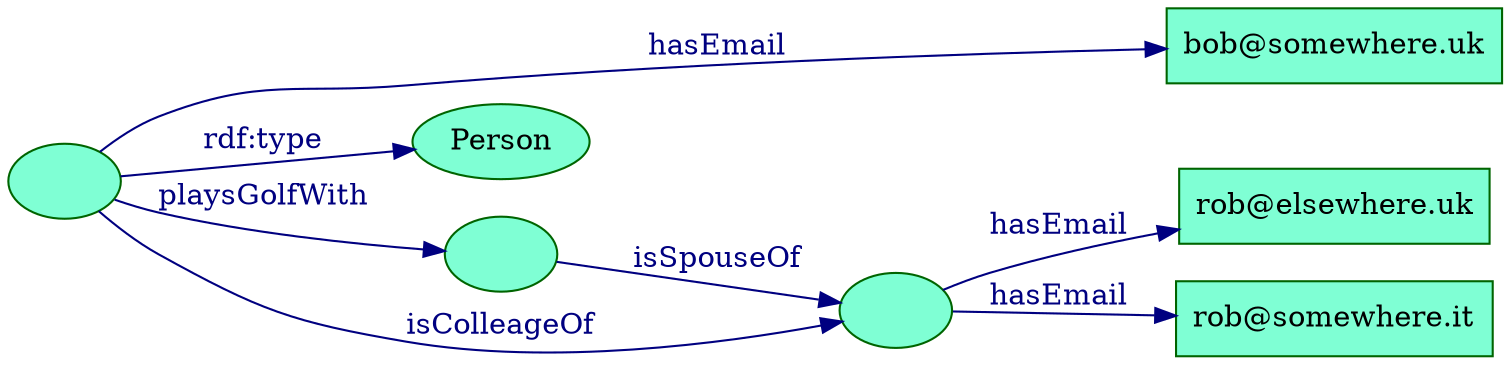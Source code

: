 digraph {
    rankdir=LR;
    {rank=same; BobsEmail RobsEmailUK RobsEmailIT}
    Bob [style="filled",color="darkgreen",fillcolor="aquamarine",label=""];
    Person [style="filled",color="darkgreen",fillcolor="aquamarine"];
    BobsEmail [style="filled",color="darkgreen"
              ,fillcolor="aquamarine",shape="box",label="bob@somewhere.uk"];
    RobsSpouse [style="filled",color="darkgreen"
               ,fillcolor="aquamarine",label=""];
    Rob [style="filled",color="darkgreen",fillcolor="aquamarine",label=""];
    RobsEmailUK [style="filled",color="darkgreen"
                ,fillcolor="aquamarine",shape="box",label="rob@elsewhere.uk"];
    RobsEmailIT [style="filled",color="darkgreen"
                ,fillcolor="aquamarine",shape="box",label="rob@somewhere.it"];
    Bob -> Person      [label="rdf:type",color="navy",fontcolor="navy"];
    Bob -> Rob         [label="isColleageOf",color="navy",fontcolor="navy"];
    Bob -> BobsEmail   [label="hasEmail",color="navy",fontcolor="navy"];
    Bob -> RobsSpouse  [label="playsGolfWith",color="navy",fontcolor="navy"];
    RobsSpouse -> Rob  [label="isSpouseOf",color="navy",fontcolor="navy"];
    Rob -> RobsEmailUK [label="hasEmail",color="navy",fontcolor="navy"];
    Rob -> RobsEmailIT [label="hasEmail",color="navy",fontcolor="navy"];
}

